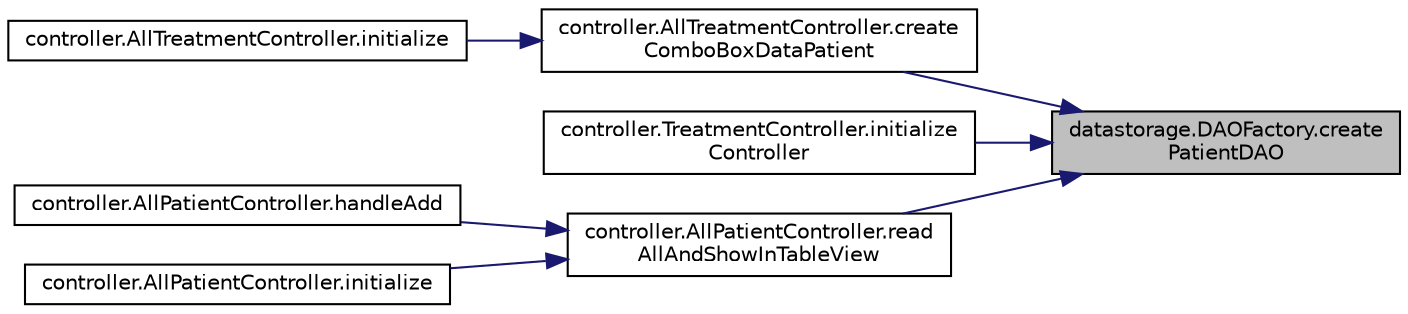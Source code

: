 digraph "datastorage.DAOFactory.createPatientDAO"
{
 // LATEX_PDF_SIZE
  edge [fontname="Helvetica",fontsize="10",labelfontname="Helvetica",labelfontsize="10"];
  node [fontname="Helvetica",fontsize="10",shape=record];
  rankdir="RL";
  Node1 [label="datastorage.DAOFactory.create\lPatientDAO",height=0.2,width=0.4,color="black", fillcolor="grey75", style="filled", fontcolor="black",tooltip="creates a new instance of the PatientDAO"];
  Node1 -> Node2 [dir="back",color="midnightblue",fontsize="10",style="solid",fontname="Helvetica"];
  Node2 [label="controller.AllTreatmentController.create\lComboBoxDataPatient",height=0.2,width=0.4,color="black", fillcolor="white", style="filled",URL="$d3/d3f/classcontroller_1_1AllTreatmentController.html#a00e97d51df5421fb13cf8f4e4e12c189",tooltip="Sets Data that will be show when clicked on ComboBox."];
  Node2 -> Node3 [dir="back",color="midnightblue",fontsize="10",style="solid",fontname="Helvetica"];
  Node3 [label="controller.AllTreatmentController.initialize",height=0.2,width=0.4,color="black", fillcolor="white", style="filled",URL="$d3/d3f/classcontroller_1_1AllTreatmentController.html#a06b12fc992cae2f06560f77a794623e9",tooltip="Initializes the corresponding fields."];
  Node1 -> Node4 [dir="back",color="midnightblue",fontsize="10",style="solid",fontname="Helvetica"];
  Node4 [label="controller.TreatmentController.initialize\lController",height=0.2,width=0.4,color="black", fillcolor="white", style="filled",URL="$d3/da8/classcontroller_1_1TreatmentController.html#a14be0c5a3f94f6cbdf40a69a4f06d62a",tooltip="Initializes the corresponding fields."];
  Node1 -> Node5 [dir="back",color="midnightblue",fontsize="10",style="solid",fontname="Helvetica"];
  Node5 [label="controller.AllPatientController.read\lAllAndShowInTableView",height=0.2,width=0.4,color="black", fillcolor="white", style="filled",URL="$d0/dbc/classcontroller_1_1AllPatientController.html#ad1203621e0a4c54b48ee6d7299f145e3",tooltip="calls readAll in PatientDAO and shows patients in the table"];
  Node5 -> Node6 [dir="back",color="midnightblue",fontsize="10",style="solid",fontname="Helvetica"];
  Node6 [label="controller.AllPatientController.handleAdd",height=0.2,width=0.4,color="black", fillcolor="white", style="filled",URL="$d0/dbc/classcontroller_1_1AllPatientController.html#a788ab9d8748e03242ccf070c4ae2b99c",tooltip="handles a add-click-event."];
  Node5 -> Node7 [dir="back",color="midnightblue",fontsize="10",style="solid",fontname="Helvetica"];
  Node7 [label="controller.AllPatientController.initialize",height=0.2,width=0.4,color="black", fillcolor="white", style="filled",URL="$d0/dbc/classcontroller_1_1AllPatientController.html#a674a447e8e56d6f16ab32345917c57af",tooltip="Initializes the corresponding fields."];
}
